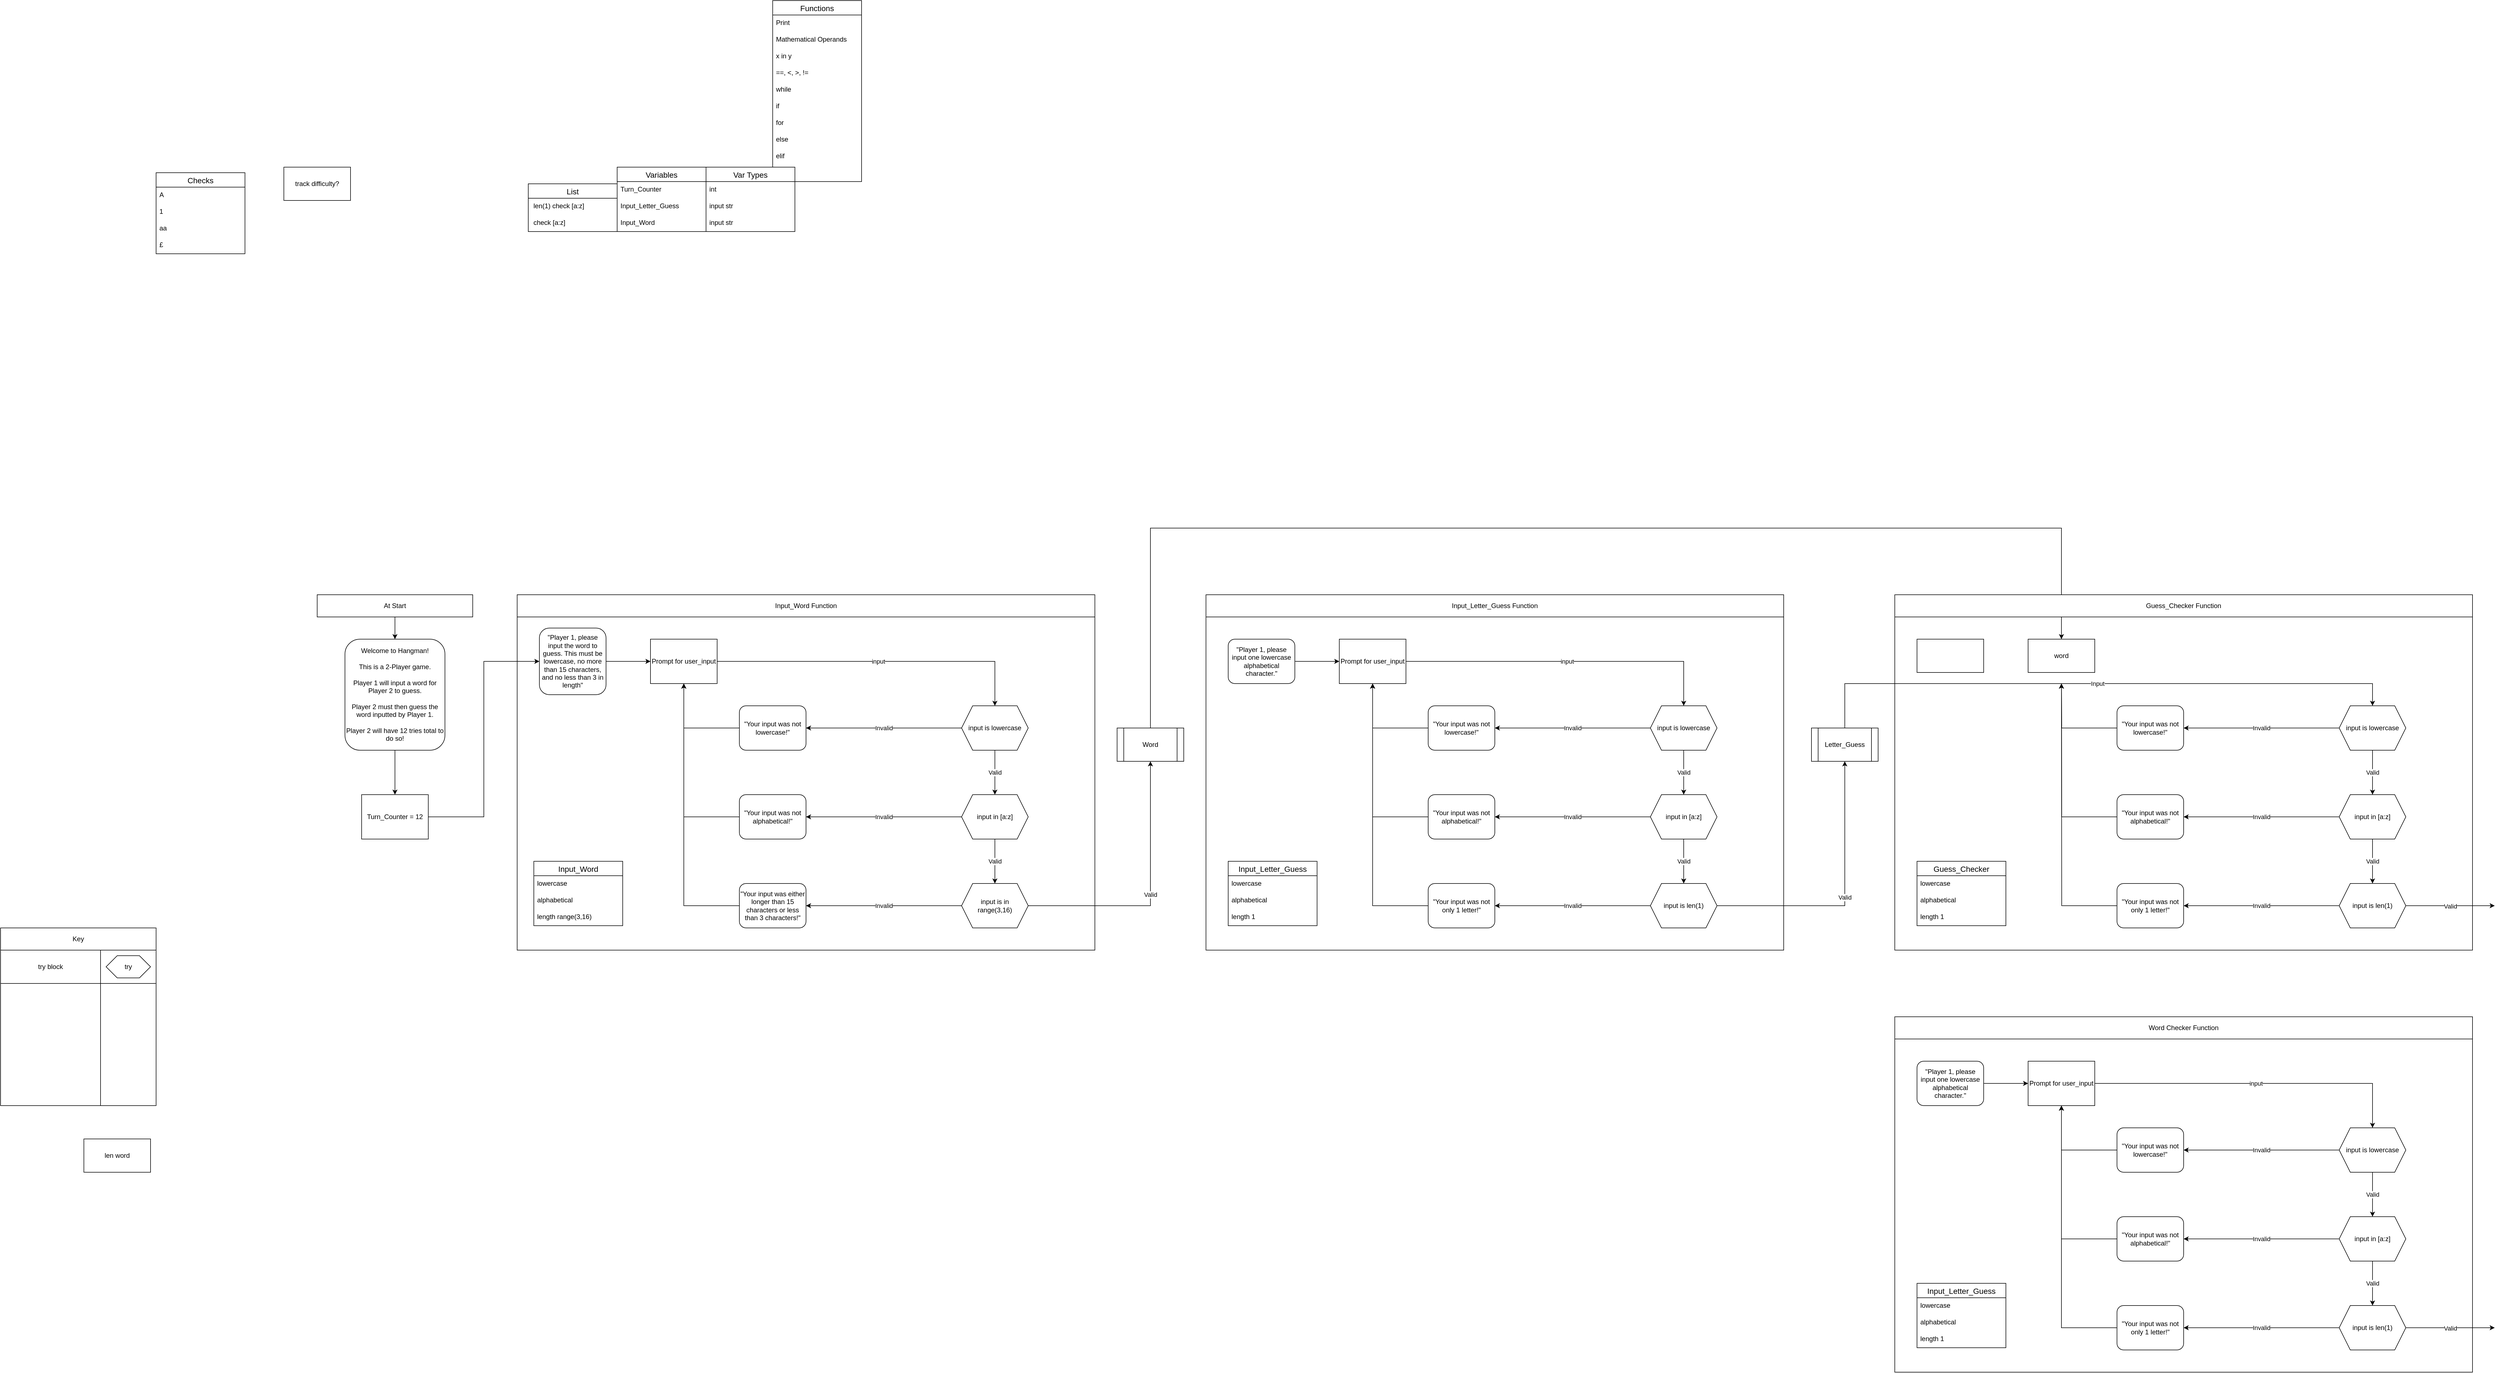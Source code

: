 <mxfile version="13.4.5" type="device"><diagram id="8Lc2ktZDtDW1SdFaS0sn" name="Page-1"><mxGraphModel dx="4369" dy="2173" grid="1" gridSize="10" guides="1" tooltips="1" connect="1" arrows="1" fold="1" page="1" pageScale="1" pageWidth="1169" pageHeight="827" math="0" shadow="0"><root><mxCell id="0"/><mxCell id="1" parent="0"/><mxCell id="Rd_71YcdMvY5uZnIotex-177" value="" style="rounded=0;whiteSpace=wrap;html=1;" vertex="1" parent="1"><mxGeometry x="1720" y="360" width="1040" height="640" as="geometry"/></mxCell><mxCell id="Rd_71YcdMvY5uZnIotex-71" value="" style="rounded=0;whiteSpace=wrap;html=1;" vertex="1" parent="1"><mxGeometry x="-1690" y="1000" width="280" height="280" as="geometry"/></mxCell><mxCell id="Rd_71YcdMvY5uZnIotex-74" value="" style="rounded=0;whiteSpace=wrap;html=1;" vertex="1" parent="1"><mxGeometry x="-1690" y="1000" width="280" height="60" as="geometry"/></mxCell><mxCell id="Rd_71YcdMvY5uZnIotex-68" value="try" style="shape=hexagon;perimeter=hexagonPerimeter2;whiteSpace=wrap;html=1;fixedSize=1;" vertex="1" parent="1"><mxGeometry x="-1500" y="1010" width="80" height="40" as="geometry"/></mxCell><mxCell id="Rd_71YcdMvY5uZnIotex-70" value="Key" style="rounded=0;whiteSpace=wrap;html=1;" vertex="1" parent="1"><mxGeometry x="-1690" y="960" width="280" height="40" as="geometry"/></mxCell><mxCell id="Rd_71YcdMvY5uZnIotex-72" value="" style="rounded=0;whiteSpace=wrap;html=1;" vertex="1" parent="1"><mxGeometry x="-1690" y="1000" width="180" height="280" as="geometry"/></mxCell><mxCell id="Rd_71YcdMvY5uZnIotex-73" value="try block" style="rounded=0;whiteSpace=wrap;html=1;" vertex="1" parent="1"><mxGeometry x="-1690" y="1000" width="180" height="60" as="geometry"/></mxCell><mxCell id="Rd_71YcdMvY5uZnIotex-103" value="" style="group" vertex="1" connectable="0" parent="1"><mxGeometry x="480" y="360" width="1080" height="640" as="geometry"/></mxCell><mxCell id="Rd_71YcdMvY5uZnIotex-102" value="" style="group" vertex="1" connectable="0" parent="Rd_71YcdMvY5uZnIotex-103"><mxGeometry width="1040" height="640" as="geometry"/></mxCell><mxCell id="Rd_71YcdMvY5uZnIotex-100" value="" style="rounded=0;whiteSpace=wrap;html=1;" vertex="1" parent="Rd_71YcdMvY5uZnIotex-102"><mxGeometry width="1040" height="640" as="geometry"/></mxCell><mxCell id="Rd_71YcdMvY5uZnIotex-101" value="Input_Letter_Guess Function" style="rounded=0;whiteSpace=wrap;html=1;" vertex="1" parent="Rd_71YcdMvY5uZnIotex-102"><mxGeometry width="1040" height="40" as="geometry"/></mxCell><mxCell id="Rd_71YcdMvY5uZnIotex-52" value="Input_Letter_Guess" style="swimlane;fontStyle=0;childLayout=stackLayout;horizontal=1;startSize=26;horizontalStack=0;resizeParent=1;resizeParentMax=0;resizeLast=0;collapsible=1;marginBottom=0;align=center;fontSize=14;" vertex="1" parent="Rd_71YcdMvY5uZnIotex-102"><mxGeometry x="40" y="480" width="160" height="116" as="geometry"/></mxCell><mxCell id="Rd_71YcdMvY5uZnIotex-53" value="lowercase" style="text;strokeColor=none;fillColor=none;spacingLeft=4;spacingRight=4;overflow=hidden;rotatable=0;points=[[0,0.5],[1,0.5]];portConstraint=eastwest;fontSize=12;" vertex="1" parent="Rd_71YcdMvY5uZnIotex-52"><mxGeometry y="26" width="160" height="30" as="geometry"/></mxCell><mxCell id="Rd_71YcdMvY5uZnIotex-54" value="alphabetical" style="text;strokeColor=none;fillColor=none;spacingLeft=4;spacingRight=4;overflow=hidden;rotatable=0;points=[[0,0.5],[1,0.5]];portConstraint=eastwest;fontSize=12;" vertex="1" parent="Rd_71YcdMvY5uZnIotex-52"><mxGeometry y="56" width="160" height="30" as="geometry"/></mxCell><mxCell id="Rd_71YcdMvY5uZnIotex-55" value="length 1" style="text;strokeColor=none;fillColor=none;spacingLeft=4;spacingRight=4;overflow=hidden;rotatable=0;points=[[0,0.5],[1,0.5]];portConstraint=eastwest;fontSize=12;" vertex="1" parent="Rd_71YcdMvY5uZnIotex-52"><mxGeometry y="86" width="160" height="30" as="geometry"/></mxCell><mxCell id="Rd_71YcdMvY5uZnIotex-38" value="Prompt for user_input" style="rounded=0;whiteSpace=wrap;html=1;" vertex="1" parent="Rd_71YcdMvY5uZnIotex-103"><mxGeometry x="240" y="80" width="120" height="80" as="geometry"/></mxCell><mxCell id="Rd_71YcdMvY5uZnIotex-40" value="input in [a:z]" style="shape=hexagon;perimeter=hexagonPerimeter2;whiteSpace=wrap;html=1;fixedSize=1;" vertex="1" parent="Rd_71YcdMvY5uZnIotex-103"><mxGeometry x="800" y="360" width="120" height="80" as="geometry"/></mxCell><mxCell id="Rd_71YcdMvY5uZnIotex-41" value="input is len(1)" style="shape=hexagon;perimeter=hexagonPerimeter2;whiteSpace=wrap;html=1;fixedSize=1;" vertex="1" parent="Rd_71YcdMvY5uZnIotex-103"><mxGeometry x="800" y="520" width="120" height="80" as="geometry"/></mxCell><mxCell id="Rd_71YcdMvY5uZnIotex-43" value="Valid" style="edgeStyle=orthogonalEdgeStyle;rounded=0;orthogonalLoop=1;jettySize=auto;html=1;entryX=0.5;entryY=0;entryDx=0;entryDy=0;" edge="1" parent="Rd_71YcdMvY5uZnIotex-103" source="Rd_71YcdMvY5uZnIotex-40" target="Rd_71YcdMvY5uZnIotex-41"><mxGeometry relative="1" as="geometry"/></mxCell><mxCell id="Rd_71YcdMvY5uZnIotex-76" value="Valid" style="edgeStyle=orthogonalEdgeStyle;rounded=0;orthogonalLoop=1;jettySize=auto;html=1;entryX=0.5;entryY=0;entryDx=0;entryDy=0;" edge="1" parent="Rd_71YcdMvY5uZnIotex-103" source="Rd_71YcdMvY5uZnIotex-56" target="Rd_71YcdMvY5uZnIotex-40"><mxGeometry relative="1" as="geometry"/></mxCell><mxCell id="Rd_71YcdMvY5uZnIotex-56" value="input is lowercase" style="shape=hexagon;perimeter=hexagonPerimeter2;whiteSpace=wrap;html=1;fixedSize=1;" vertex="1" parent="Rd_71YcdMvY5uZnIotex-103"><mxGeometry x="800" y="200" width="120" height="80" as="geometry"/></mxCell><mxCell id="Rd_71YcdMvY5uZnIotex-86" value="input" style="edgeStyle=orthogonalEdgeStyle;rounded=0;orthogonalLoop=1;jettySize=auto;html=1;entryX=0.5;entryY=0;entryDx=0;entryDy=0;" edge="1" parent="Rd_71YcdMvY5uZnIotex-103" source="Rd_71YcdMvY5uZnIotex-38" target="Rd_71YcdMvY5uZnIotex-56"><mxGeometry relative="1" as="geometry"/></mxCell><mxCell id="Rd_71YcdMvY5uZnIotex-81" style="edgeStyle=orthogonalEdgeStyle;rounded=0;orthogonalLoop=1;jettySize=auto;html=1;entryX=0.5;entryY=1;entryDx=0;entryDy=0;" edge="1" parent="Rd_71YcdMvY5uZnIotex-103" source="Rd_71YcdMvY5uZnIotex-77" target="Rd_71YcdMvY5uZnIotex-38"><mxGeometry relative="1" as="geometry"/></mxCell><mxCell id="Rd_71YcdMvY5uZnIotex-77" value="&quot;Your input was not lowercase!&quot;" style="rounded=1;whiteSpace=wrap;html=1;" vertex="1" parent="Rd_71YcdMvY5uZnIotex-103"><mxGeometry x="400" y="200" width="120" height="80" as="geometry"/></mxCell><mxCell id="Rd_71YcdMvY5uZnIotex-79" value="Invalid" style="edgeStyle=orthogonalEdgeStyle;rounded=0;orthogonalLoop=1;jettySize=auto;html=1;entryX=1;entryY=0.5;entryDx=0;entryDy=0;" edge="1" parent="Rd_71YcdMvY5uZnIotex-103" source="Rd_71YcdMvY5uZnIotex-56" target="Rd_71YcdMvY5uZnIotex-77"><mxGeometry relative="1" as="geometry"/></mxCell><mxCell id="Rd_71YcdMvY5uZnIotex-82" style="edgeStyle=orthogonalEdgeStyle;rounded=0;orthogonalLoop=1;jettySize=auto;html=1;entryX=0.5;entryY=1;entryDx=0;entryDy=0;" edge="1" parent="Rd_71YcdMvY5uZnIotex-103" source="Rd_71YcdMvY5uZnIotex-78" target="Rd_71YcdMvY5uZnIotex-38"><mxGeometry relative="1" as="geometry"/></mxCell><mxCell id="Rd_71YcdMvY5uZnIotex-78" value="&quot;Your input was not alphabetical!&quot;" style="rounded=1;whiteSpace=wrap;html=1;" vertex="1" parent="Rd_71YcdMvY5uZnIotex-103"><mxGeometry x="400" y="360" width="120" height="80" as="geometry"/></mxCell><mxCell id="Rd_71YcdMvY5uZnIotex-45" value="Invalid" style="edgeStyle=orthogonalEdgeStyle;rounded=0;orthogonalLoop=1;jettySize=auto;html=1;exitX=0;exitY=0.5;exitDx=0;exitDy=0;entryX=1;entryY=0.5;entryDx=0;entryDy=0;" edge="1" parent="Rd_71YcdMvY5uZnIotex-103" source="Rd_71YcdMvY5uZnIotex-40" target="Rd_71YcdMvY5uZnIotex-78"><mxGeometry relative="1" as="geometry"><mxPoint x="600" y="400" as="targetPoint"/></mxGeometry></mxCell><mxCell id="Rd_71YcdMvY5uZnIotex-83" style="edgeStyle=orthogonalEdgeStyle;rounded=0;orthogonalLoop=1;jettySize=auto;html=1;entryX=0.5;entryY=1;entryDx=0;entryDy=0;" edge="1" parent="Rd_71YcdMvY5uZnIotex-103" source="Rd_71YcdMvY5uZnIotex-80" target="Rd_71YcdMvY5uZnIotex-38"><mxGeometry relative="1" as="geometry"/></mxCell><mxCell id="Rd_71YcdMvY5uZnIotex-80" value="&quot;Your input was not only 1 letter!&quot;" style="rounded=1;whiteSpace=wrap;html=1;" vertex="1" parent="Rd_71YcdMvY5uZnIotex-103"><mxGeometry x="400" y="520" width="120" height="80" as="geometry"/></mxCell><mxCell id="Rd_71YcdMvY5uZnIotex-44" value="Invalid" style="edgeStyle=orthogonalEdgeStyle;rounded=0;orthogonalLoop=1;jettySize=auto;html=1;entryX=1;entryY=0.5;entryDx=0;entryDy=0;" edge="1" parent="Rd_71YcdMvY5uZnIotex-103" source="Rd_71YcdMvY5uZnIotex-41" target="Rd_71YcdMvY5uZnIotex-80"><mxGeometry relative="1" as="geometry"><mxPoint x="520" y="560" as="targetPoint"/></mxGeometry></mxCell><mxCell id="Rd_71YcdMvY5uZnIotex-89" style="edgeStyle=orthogonalEdgeStyle;rounded=0;orthogonalLoop=1;jettySize=auto;html=1;entryX=0;entryY=0.5;entryDx=0;entryDy=0;" edge="1" parent="Rd_71YcdMvY5uZnIotex-103" source="Rd_71YcdMvY5uZnIotex-88" target="Rd_71YcdMvY5uZnIotex-38"><mxGeometry relative="1" as="geometry"/></mxCell><mxCell id="Rd_71YcdMvY5uZnIotex-88" value="&quot;Player 1, please input one lowercase alphabetical character.&quot;" style="rounded=1;whiteSpace=wrap;html=1;" vertex="1" parent="Rd_71YcdMvY5uZnIotex-103"><mxGeometry x="40" y="80" width="120" height="80" as="geometry"/></mxCell><mxCell id="Rd_71YcdMvY5uZnIotex-109" value="" style="group" vertex="1" connectable="0" parent="1"><mxGeometry x="-760" y="360" width="1200" height="640" as="geometry"/></mxCell><mxCell id="Rd_71YcdMvY5uZnIotex-110" value="" style="group" vertex="1" connectable="0" parent="Rd_71YcdMvY5uZnIotex-109"><mxGeometry width="1040" height="640" as="geometry"/></mxCell><mxCell id="Rd_71YcdMvY5uZnIotex-111" value="" style="rounded=0;whiteSpace=wrap;html=1;" vertex="1" parent="Rd_71YcdMvY5uZnIotex-110"><mxGeometry width="1040" height="640" as="geometry"/></mxCell><mxCell id="Rd_71YcdMvY5uZnIotex-112" value="Input_Word Function" style="rounded=0;whiteSpace=wrap;html=1;" vertex="1" parent="Rd_71YcdMvY5uZnIotex-110"><mxGeometry width="1040" height="40" as="geometry"/></mxCell><mxCell id="Rd_71YcdMvY5uZnIotex-135" value="&quot;Player 1, please input the word to guess. This must be lowercase, no more than 15 characters, and no less than 3 in length&quot;" style="rounded=1;whiteSpace=wrap;html=1;" vertex="1" parent="Rd_71YcdMvY5uZnIotex-110"><mxGeometry x="40" y="60" width="120" height="120" as="geometry"/></mxCell><mxCell id="Rd_71YcdMvY5uZnIotex-105" value="Input_Word" style="swimlane;fontStyle=0;childLayout=stackLayout;horizontal=1;startSize=26;horizontalStack=0;resizeParent=1;resizeParentMax=0;resizeLast=0;collapsible=1;marginBottom=0;align=center;fontSize=14;" vertex="1" parent="Rd_71YcdMvY5uZnIotex-110"><mxGeometry x="30" y="480" width="160" height="116" as="geometry"/></mxCell><mxCell id="Rd_71YcdMvY5uZnIotex-106" value="lowercase" style="text;strokeColor=none;fillColor=none;spacingLeft=4;spacingRight=4;overflow=hidden;rotatable=0;points=[[0,0.5],[1,0.5]];portConstraint=eastwest;fontSize=12;" vertex="1" parent="Rd_71YcdMvY5uZnIotex-105"><mxGeometry y="26" width="160" height="30" as="geometry"/></mxCell><mxCell id="Rd_71YcdMvY5uZnIotex-107" value="alphabetical" style="text;strokeColor=none;fillColor=none;spacingLeft=4;spacingRight=4;overflow=hidden;rotatable=0;points=[[0,0.5],[1,0.5]];portConstraint=eastwest;fontSize=12;" vertex="1" parent="Rd_71YcdMvY5uZnIotex-105"><mxGeometry y="56" width="160" height="30" as="geometry"/></mxCell><mxCell id="Rd_71YcdMvY5uZnIotex-108" value="length range(3,16)" style="text;strokeColor=none;fillColor=none;spacingLeft=4;spacingRight=4;overflow=hidden;rotatable=0;points=[[0,0.5],[1,0.5]];portConstraint=eastwest;fontSize=12;" vertex="1" parent="Rd_71YcdMvY5uZnIotex-105"><mxGeometry y="86" width="160" height="30" as="geometry"/></mxCell><mxCell id="Rd_71YcdMvY5uZnIotex-117" value="Prompt for user_input" style="rounded=0;whiteSpace=wrap;html=1;" vertex="1" parent="Rd_71YcdMvY5uZnIotex-109"><mxGeometry x="240" y="80" width="120" height="80" as="geometry"/></mxCell><mxCell id="Rd_71YcdMvY5uZnIotex-118" value="input in [a:z]" style="shape=hexagon;perimeter=hexagonPerimeter2;whiteSpace=wrap;html=1;fixedSize=1;" vertex="1" parent="Rd_71YcdMvY5uZnIotex-109"><mxGeometry x="800" y="360" width="120" height="80" as="geometry"/></mxCell><mxCell id="Rd_71YcdMvY5uZnIotex-233" value="Valid" style="edgeStyle=orthogonalEdgeStyle;rounded=0;orthogonalLoop=1;jettySize=auto;html=1;entryX=0.5;entryY=1;entryDx=0;entryDy=0;" edge="1" parent="Rd_71YcdMvY5uZnIotex-109" source="Rd_71YcdMvY5uZnIotex-120" target="Rd_71YcdMvY5uZnIotex-232"><mxGeometry relative="1" as="geometry"/></mxCell><mxCell id="Rd_71YcdMvY5uZnIotex-120" value="input is in&lt;br&gt;range(3,16)" style="shape=hexagon;perimeter=hexagonPerimeter2;whiteSpace=wrap;html=1;fixedSize=1;" vertex="1" parent="Rd_71YcdMvY5uZnIotex-109"><mxGeometry x="800" y="520" width="120" height="80" as="geometry"/></mxCell><mxCell id="Rd_71YcdMvY5uZnIotex-121" value="Valid" style="edgeStyle=orthogonalEdgeStyle;rounded=0;orthogonalLoop=1;jettySize=auto;html=1;entryX=0.5;entryY=0;entryDx=0;entryDy=0;" edge="1" parent="Rd_71YcdMvY5uZnIotex-109" source="Rd_71YcdMvY5uZnIotex-118" target="Rd_71YcdMvY5uZnIotex-120"><mxGeometry relative="1" as="geometry"/></mxCell><mxCell id="Rd_71YcdMvY5uZnIotex-122" value="Valid" style="edgeStyle=orthogonalEdgeStyle;rounded=0;orthogonalLoop=1;jettySize=auto;html=1;entryX=0.5;entryY=0;entryDx=0;entryDy=0;" edge="1" parent="Rd_71YcdMvY5uZnIotex-109" source="Rd_71YcdMvY5uZnIotex-123" target="Rd_71YcdMvY5uZnIotex-118"><mxGeometry relative="1" as="geometry"/></mxCell><mxCell id="Rd_71YcdMvY5uZnIotex-123" value="input is lowercase" style="shape=hexagon;perimeter=hexagonPerimeter2;whiteSpace=wrap;html=1;fixedSize=1;" vertex="1" parent="Rd_71YcdMvY5uZnIotex-109"><mxGeometry x="800" y="200" width="120" height="80" as="geometry"/></mxCell><mxCell id="Rd_71YcdMvY5uZnIotex-124" value="input" style="edgeStyle=orthogonalEdgeStyle;rounded=0;orthogonalLoop=1;jettySize=auto;html=1;entryX=0.5;entryY=0;entryDx=0;entryDy=0;" edge="1" parent="Rd_71YcdMvY5uZnIotex-109" source="Rd_71YcdMvY5uZnIotex-117" target="Rd_71YcdMvY5uZnIotex-123"><mxGeometry relative="1" as="geometry"/></mxCell><mxCell id="Rd_71YcdMvY5uZnIotex-125" style="edgeStyle=orthogonalEdgeStyle;rounded=0;orthogonalLoop=1;jettySize=auto;html=1;entryX=0.5;entryY=1;entryDx=0;entryDy=0;" edge="1" parent="Rd_71YcdMvY5uZnIotex-109" source="Rd_71YcdMvY5uZnIotex-126" target="Rd_71YcdMvY5uZnIotex-117"><mxGeometry relative="1" as="geometry"/></mxCell><mxCell id="Rd_71YcdMvY5uZnIotex-126" value="&quot;Your input was not lowercase!&quot;" style="rounded=1;whiteSpace=wrap;html=1;" vertex="1" parent="Rd_71YcdMvY5uZnIotex-109"><mxGeometry x="400" y="200" width="120" height="80" as="geometry"/></mxCell><mxCell id="Rd_71YcdMvY5uZnIotex-127" value="Invalid" style="edgeStyle=orthogonalEdgeStyle;rounded=0;orthogonalLoop=1;jettySize=auto;html=1;entryX=1;entryY=0.5;entryDx=0;entryDy=0;" edge="1" parent="Rd_71YcdMvY5uZnIotex-109" source="Rd_71YcdMvY5uZnIotex-123" target="Rd_71YcdMvY5uZnIotex-126"><mxGeometry relative="1" as="geometry"/></mxCell><mxCell id="Rd_71YcdMvY5uZnIotex-128" style="edgeStyle=orthogonalEdgeStyle;rounded=0;orthogonalLoop=1;jettySize=auto;html=1;entryX=0.5;entryY=1;entryDx=0;entryDy=0;" edge="1" parent="Rd_71YcdMvY5uZnIotex-109" source="Rd_71YcdMvY5uZnIotex-129" target="Rd_71YcdMvY5uZnIotex-117"><mxGeometry relative="1" as="geometry"/></mxCell><mxCell id="Rd_71YcdMvY5uZnIotex-129" value="&quot;Your input was not alphabetical!&quot;" style="rounded=1;whiteSpace=wrap;html=1;" vertex="1" parent="Rd_71YcdMvY5uZnIotex-109"><mxGeometry x="400" y="360" width="120" height="80" as="geometry"/></mxCell><mxCell id="Rd_71YcdMvY5uZnIotex-130" value="Invalid" style="edgeStyle=orthogonalEdgeStyle;rounded=0;orthogonalLoop=1;jettySize=auto;html=1;exitX=0;exitY=0.5;exitDx=0;exitDy=0;entryX=1;entryY=0.5;entryDx=0;entryDy=0;" edge="1" parent="Rd_71YcdMvY5uZnIotex-109" source="Rd_71YcdMvY5uZnIotex-118" target="Rd_71YcdMvY5uZnIotex-129"><mxGeometry relative="1" as="geometry"><mxPoint x="600" y="400" as="targetPoint"/></mxGeometry></mxCell><mxCell id="Rd_71YcdMvY5uZnIotex-131" style="edgeStyle=orthogonalEdgeStyle;rounded=0;orthogonalLoop=1;jettySize=auto;html=1;entryX=0.5;entryY=1;entryDx=0;entryDy=0;" edge="1" parent="Rd_71YcdMvY5uZnIotex-109" source="Rd_71YcdMvY5uZnIotex-132" target="Rd_71YcdMvY5uZnIotex-117"><mxGeometry relative="1" as="geometry"/></mxCell><mxCell id="Rd_71YcdMvY5uZnIotex-132" value="&quot;Your input was either longer than 15 characters or less than 3 characters!&quot;" style="rounded=1;whiteSpace=wrap;html=1;" vertex="1" parent="Rd_71YcdMvY5uZnIotex-109"><mxGeometry x="400" y="520" width="120" height="80" as="geometry"/></mxCell><mxCell id="Rd_71YcdMvY5uZnIotex-133" value="Invalid" style="edgeStyle=orthogonalEdgeStyle;rounded=0;orthogonalLoop=1;jettySize=auto;html=1;entryX=1;entryY=0.5;entryDx=0;entryDy=0;" edge="1" parent="Rd_71YcdMvY5uZnIotex-109" source="Rd_71YcdMvY5uZnIotex-120" target="Rd_71YcdMvY5uZnIotex-132"><mxGeometry relative="1" as="geometry"><mxPoint x="520" y="560" as="targetPoint"/></mxGeometry></mxCell><mxCell id="Rd_71YcdMvY5uZnIotex-134" style="edgeStyle=orthogonalEdgeStyle;rounded=0;orthogonalLoop=1;jettySize=auto;html=1;entryX=0;entryY=0.5;entryDx=0;entryDy=0;" edge="1" parent="Rd_71YcdMvY5uZnIotex-109" source="Rd_71YcdMvY5uZnIotex-135" target="Rd_71YcdMvY5uZnIotex-117"><mxGeometry relative="1" as="geometry"/></mxCell><mxCell id="Rd_71YcdMvY5uZnIotex-232" value="Word" style="shape=process;whiteSpace=wrap;html=1;backgroundOutline=1;" vertex="1" parent="Rd_71YcdMvY5uZnIotex-109"><mxGeometry x="1080" y="240" width="120" height="60" as="geometry"/></mxCell><mxCell id="Rd_71YcdMvY5uZnIotex-136" value="track difficulty?" style="rounded=0;whiteSpace=wrap;html=1;" vertex="1" parent="1"><mxGeometry x="-1180" y="-410" width="120" height="60" as="geometry"/></mxCell><mxCell id="Rd_71YcdMvY5uZnIotex-138" value="len word" style="rounded=0;whiteSpace=wrap;html=1;" vertex="1" parent="1"><mxGeometry x="-1540" y="1340" width="120" height="60" as="geometry"/></mxCell><mxCell id="Rd_71YcdMvY5uZnIotex-172" style="edgeStyle=orthogonalEdgeStyle;rounded=0;orthogonalLoop=1;jettySize=auto;html=1;entryX=0.5;entryY=0;entryDx=0;entryDy=0;" edge="1" parent="1" source="Rd_71YcdMvY5uZnIotex-166" target="Rd_71YcdMvY5uZnIotex-171"><mxGeometry relative="1" as="geometry"/></mxCell><mxCell id="Rd_71YcdMvY5uZnIotex-166" value="At Start" style="rounded=0;whiteSpace=wrap;html=1;" vertex="1" parent="1"><mxGeometry x="-1120" y="360" width="280" height="40" as="geometry"/></mxCell><mxCell id="Rd_71YcdMvY5uZnIotex-170" style="edgeStyle=orthogonalEdgeStyle;rounded=0;orthogonalLoop=1;jettySize=auto;html=1;entryX=0;entryY=0.5;entryDx=0;entryDy=0;" edge="1" parent="1" source="Rd_71YcdMvY5uZnIotex-168" target="Rd_71YcdMvY5uZnIotex-135"><mxGeometry relative="1" as="geometry"/></mxCell><mxCell id="Rd_71YcdMvY5uZnIotex-168" value="Turn_Counter = 12" style="rounded=0;whiteSpace=wrap;html=1;" vertex="1" parent="1"><mxGeometry x="-1040" y="720" width="120" height="80" as="geometry"/></mxCell><mxCell id="Rd_71YcdMvY5uZnIotex-173" style="edgeStyle=orthogonalEdgeStyle;rounded=0;orthogonalLoop=1;jettySize=auto;html=1;entryX=0.5;entryY=0;entryDx=0;entryDy=0;" edge="1" parent="1" source="Rd_71YcdMvY5uZnIotex-171" target="Rd_71YcdMvY5uZnIotex-168"><mxGeometry relative="1" as="geometry"/></mxCell><mxCell id="Rd_71YcdMvY5uZnIotex-171" value="Welcome to Hangman!&lt;br&gt;&lt;br&gt;This is a 2-Player game.&lt;br&gt;&lt;br&gt;Player 1 will input a word for Player 2 to guess.&lt;br&gt;&lt;br&gt;Player 2 must then guess the word inputted by Player 1.&lt;br&gt;&lt;br&gt;Player 2 will have 12 tries total to do so!" style="rounded=1;whiteSpace=wrap;html=1;" vertex="1" parent="1"><mxGeometry x="-1070" y="440" width="180" height="200" as="geometry"/></mxCell><mxCell id="Rd_71YcdMvY5uZnIotex-202" value="" style="group" vertex="1" connectable="0" parent="1"><mxGeometry x="1720" y="1120" width="1080" height="640" as="geometry"/></mxCell><mxCell id="Rd_71YcdMvY5uZnIotex-203" value="" style="group" vertex="1" connectable="0" parent="Rd_71YcdMvY5uZnIotex-202"><mxGeometry width="1040" height="640" as="geometry"/></mxCell><mxCell id="Rd_71YcdMvY5uZnIotex-204" value="" style="rounded=0;whiteSpace=wrap;html=1;" vertex="1" parent="Rd_71YcdMvY5uZnIotex-203"><mxGeometry width="1040" height="640" as="geometry"/></mxCell><mxCell id="Rd_71YcdMvY5uZnIotex-205" value="Word Checker Function" style="rounded=0;whiteSpace=wrap;html=1;" vertex="1" parent="Rd_71YcdMvY5uZnIotex-203"><mxGeometry width="1040" height="40" as="geometry"/></mxCell><mxCell id="Rd_71YcdMvY5uZnIotex-206" value="Input_Letter_Guess" style="swimlane;fontStyle=0;childLayout=stackLayout;horizontal=1;startSize=26;horizontalStack=0;resizeParent=1;resizeParentMax=0;resizeLast=0;collapsible=1;marginBottom=0;align=center;fontSize=14;" vertex="1" parent="Rd_71YcdMvY5uZnIotex-203"><mxGeometry x="40" y="480" width="160" height="116" as="geometry"/></mxCell><mxCell id="Rd_71YcdMvY5uZnIotex-207" value="lowercase" style="text;strokeColor=none;fillColor=none;spacingLeft=4;spacingRight=4;overflow=hidden;rotatable=0;points=[[0,0.5],[1,0.5]];portConstraint=eastwest;fontSize=12;" vertex="1" parent="Rd_71YcdMvY5uZnIotex-206"><mxGeometry y="26" width="160" height="30" as="geometry"/></mxCell><mxCell id="Rd_71YcdMvY5uZnIotex-208" value="alphabetical" style="text;strokeColor=none;fillColor=none;spacingLeft=4;spacingRight=4;overflow=hidden;rotatable=0;points=[[0,0.5],[1,0.5]];portConstraint=eastwest;fontSize=12;" vertex="1" parent="Rd_71YcdMvY5uZnIotex-206"><mxGeometry y="56" width="160" height="30" as="geometry"/></mxCell><mxCell id="Rd_71YcdMvY5uZnIotex-209" value="length 1" style="text;strokeColor=none;fillColor=none;spacingLeft=4;spacingRight=4;overflow=hidden;rotatable=0;points=[[0,0.5],[1,0.5]];portConstraint=eastwest;fontSize=12;" vertex="1" parent="Rd_71YcdMvY5uZnIotex-206"><mxGeometry y="86" width="160" height="30" as="geometry"/></mxCell><mxCell id="Rd_71YcdMvY5uZnIotex-210" value="Prompt for user_input" style="rounded=0;whiteSpace=wrap;html=1;" vertex="1" parent="Rd_71YcdMvY5uZnIotex-202"><mxGeometry x="240" y="80" width="120" height="80" as="geometry"/></mxCell><mxCell id="Rd_71YcdMvY5uZnIotex-211" value="input in [a:z]" style="shape=hexagon;perimeter=hexagonPerimeter2;whiteSpace=wrap;html=1;fixedSize=1;" vertex="1" parent="Rd_71YcdMvY5uZnIotex-202"><mxGeometry x="800" y="360" width="120" height="80" as="geometry"/></mxCell><mxCell id="Rd_71YcdMvY5uZnIotex-212" value="Valid" style="edgeStyle=orthogonalEdgeStyle;rounded=0;orthogonalLoop=1;jettySize=auto;html=1;" edge="1" parent="Rd_71YcdMvY5uZnIotex-202" source="Rd_71YcdMvY5uZnIotex-213"><mxGeometry relative="1" as="geometry"><mxPoint x="1080" y="560" as="targetPoint"/></mxGeometry></mxCell><mxCell id="Rd_71YcdMvY5uZnIotex-213" value="input is len(1)" style="shape=hexagon;perimeter=hexagonPerimeter2;whiteSpace=wrap;html=1;fixedSize=1;" vertex="1" parent="Rd_71YcdMvY5uZnIotex-202"><mxGeometry x="800" y="520" width="120" height="80" as="geometry"/></mxCell><mxCell id="Rd_71YcdMvY5uZnIotex-214" value="Valid" style="edgeStyle=orthogonalEdgeStyle;rounded=0;orthogonalLoop=1;jettySize=auto;html=1;entryX=0.5;entryY=0;entryDx=0;entryDy=0;" edge="1" parent="Rd_71YcdMvY5uZnIotex-202" source="Rd_71YcdMvY5uZnIotex-211" target="Rd_71YcdMvY5uZnIotex-213"><mxGeometry relative="1" as="geometry"/></mxCell><mxCell id="Rd_71YcdMvY5uZnIotex-215" value="Valid" style="edgeStyle=orthogonalEdgeStyle;rounded=0;orthogonalLoop=1;jettySize=auto;html=1;entryX=0.5;entryY=0;entryDx=0;entryDy=0;" edge="1" parent="Rd_71YcdMvY5uZnIotex-202" source="Rd_71YcdMvY5uZnIotex-216" target="Rd_71YcdMvY5uZnIotex-211"><mxGeometry relative="1" as="geometry"/></mxCell><mxCell id="Rd_71YcdMvY5uZnIotex-216" value="input is lowercase" style="shape=hexagon;perimeter=hexagonPerimeter2;whiteSpace=wrap;html=1;fixedSize=1;" vertex="1" parent="Rd_71YcdMvY5uZnIotex-202"><mxGeometry x="800" y="200" width="120" height="80" as="geometry"/></mxCell><mxCell id="Rd_71YcdMvY5uZnIotex-217" value="input" style="edgeStyle=orthogonalEdgeStyle;rounded=0;orthogonalLoop=1;jettySize=auto;html=1;entryX=0.5;entryY=0;entryDx=0;entryDy=0;" edge="1" parent="Rd_71YcdMvY5uZnIotex-202" source="Rd_71YcdMvY5uZnIotex-210" target="Rd_71YcdMvY5uZnIotex-216"><mxGeometry relative="1" as="geometry"/></mxCell><mxCell id="Rd_71YcdMvY5uZnIotex-218" style="edgeStyle=orthogonalEdgeStyle;rounded=0;orthogonalLoop=1;jettySize=auto;html=1;entryX=0.5;entryY=1;entryDx=0;entryDy=0;" edge="1" parent="Rd_71YcdMvY5uZnIotex-202" source="Rd_71YcdMvY5uZnIotex-219" target="Rd_71YcdMvY5uZnIotex-210"><mxGeometry relative="1" as="geometry"/></mxCell><mxCell id="Rd_71YcdMvY5uZnIotex-219" value="&quot;Your input was not lowercase!&quot;" style="rounded=1;whiteSpace=wrap;html=1;" vertex="1" parent="Rd_71YcdMvY5uZnIotex-202"><mxGeometry x="400" y="200" width="120" height="80" as="geometry"/></mxCell><mxCell id="Rd_71YcdMvY5uZnIotex-220" value="Invalid" style="edgeStyle=orthogonalEdgeStyle;rounded=0;orthogonalLoop=1;jettySize=auto;html=1;entryX=1;entryY=0.5;entryDx=0;entryDy=0;" edge="1" parent="Rd_71YcdMvY5uZnIotex-202" source="Rd_71YcdMvY5uZnIotex-216" target="Rd_71YcdMvY5uZnIotex-219"><mxGeometry relative="1" as="geometry"/></mxCell><mxCell id="Rd_71YcdMvY5uZnIotex-221" style="edgeStyle=orthogonalEdgeStyle;rounded=0;orthogonalLoop=1;jettySize=auto;html=1;entryX=0.5;entryY=1;entryDx=0;entryDy=0;" edge="1" parent="Rd_71YcdMvY5uZnIotex-202" source="Rd_71YcdMvY5uZnIotex-222" target="Rd_71YcdMvY5uZnIotex-210"><mxGeometry relative="1" as="geometry"/></mxCell><mxCell id="Rd_71YcdMvY5uZnIotex-222" value="&quot;Your input was not alphabetical!&quot;" style="rounded=1;whiteSpace=wrap;html=1;" vertex="1" parent="Rd_71YcdMvY5uZnIotex-202"><mxGeometry x="400" y="360" width="120" height="80" as="geometry"/></mxCell><mxCell id="Rd_71YcdMvY5uZnIotex-223" value="Invalid" style="edgeStyle=orthogonalEdgeStyle;rounded=0;orthogonalLoop=1;jettySize=auto;html=1;exitX=0;exitY=0.5;exitDx=0;exitDy=0;entryX=1;entryY=0.5;entryDx=0;entryDy=0;" edge="1" parent="Rd_71YcdMvY5uZnIotex-202" source="Rd_71YcdMvY5uZnIotex-211" target="Rd_71YcdMvY5uZnIotex-222"><mxGeometry relative="1" as="geometry"><mxPoint x="600" y="400" as="targetPoint"/></mxGeometry></mxCell><mxCell id="Rd_71YcdMvY5uZnIotex-224" style="edgeStyle=orthogonalEdgeStyle;rounded=0;orthogonalLoop=1;jettySize=auto;html=1;entryX=0.5;entryY=1;entryDx=0;entryDy=0;" edge="1" parent="Rd_71YcdMvY5uZnIotex-202" source="Rd_71YcdMvY5uZnIotex-225" target="Rd_71YcdMvY5uZnIotex-210"><mxGeometry relative="1" as="geometry"/></mxCell><mxCell id="Rd_71YcdMvY5uZnIotex-225" value="&quot;Your input was not only 1 letter!&quot;" style="rounded=1;whiteSpace=wrap;html=1;" vertex="1" parent="Rd_71YcdMvY5uZnIotex-202"><mxGeometry x="400" y="520" width="120" height="80" as="geometry"/></mxCell><mxCell id="Rd_71YcdMvY5uZnIotex-226" value="Invalid" style="edgeStyle=orthogonalEdgeStyle;rounded=0;orthogonalLoop=1;jettySize=auto;html=1;entryX=1;entryY=0.5;entryDx=0;entryDy=0;" edge="1" parent="Rd_71YcdMvY5uZnIotex-202" source="Rd_71YcdMvY5uZnIotex-213" target="Rd_71YcdMvY5uZnIotex-225"><mxGeometry relative="1" as="geometry"><mxPoint x="520" y="560" as="targetPoint"/></mxGeometry></mxCell><mxCell id="Rd_71YcdMvY5uZnIotex-227" style="edgeStyle=orthogonalEdgeStyle;rounded=0;orthogonalLoop=1;jettySize=auto;html=1;entryX=0;entryY=0.5;entryDx=0;entryDy=0;" edge="1" parent="Rd_71YcdMvY5uZnIotex-202" source="Rd_71YcdMvY5uZnIotex-228" target="Rd_71YcdMvY5uZnIotex-210"><mxGeometry relative="1" as="geometry"/></mxCell><mxCell id="Rd_71YcdMvY5uZnIotex-228" value="&quot;Player 1, please input one lowercase alphabetical character.&quot;" style="rounded=1;whiteSpace=wrap;html=1;" vertex="1" parent="Rd_71YcdMvY5uZnIotex-202"><mxGeometry x="40" y="80" width="120" height="80" as="geometry"/></mxCell><mxCell id="Rd_71YcdMvY5uZnIotex-231" value="Input" style="edgeStyle=orthogonalEdgeStyle;rounded=0;orthogonalLoop=1;jettySize=auto;html=1;exitX=0.5;exitY=0;exitDx=0;exitDy=0;entryX=0.5;entryY=0;entryDx=0;entryDy=0;" edge="1" parent="1" source="Rd_71YcdMvY5uZnIotex-229" target="Rd_71YcdMvY5uZnIotex-189"><mxGeometry relative="1" as="geometry"><Array as="points"><mxPoint x="1630" y="520"/><mxPoint x="2580" y="520"/></Array></mxGeometry></mxCell><mxCell id="Rd_71YcdMvY5uZnIotex-229" value="Letter_Guess" style="shape=process;whiteSpace=wrap;html=1;backgroundOutline=1;" vertex="1" parent="1"><mxGeometry x="1570" y="600" width="120" height="60" as="geometry"/></mxCell><mxCell id="Rd_71YcdMvY5uZnIotex-230" value="Valid" style="edgeStyle=orthogonalEdgeStyle;rounded=0;orthogonalLoop=1;jettySize=auto;html=1;entryX=0.5;entryY=1;entryDx=0;entryDy=0;" edge="1" parent="1" source="Rd_71YcdMvY5uZnIotex-41" target="Rd_71YcdMvY5uZnIotex-229"><mxGeometry relative="1" as="geometry"/></mxCell><mxCell id="Rd_71YcdMvY5uZnIotex-238" style="edgeStyle=orthogonalEdgeStyle;rounded=0;orthogonalLoop=1;jettySize=auto;html=1;exitX=0.5;exitY=0;exitDx=0;exitDy=0;entryX=0.5;entryY=0;entryDx=0;entryDy=0;" edge="1" parent="1" source="Rd_71YcdMvY5uZnIotex-232" target="Rd_71YcdMvY5uZnIotex-239"><mxGeometry relative="1" as="geometry"><mxPoint x="2090" y="280" as="targetPoint"/><Array as="points"><mxPoint x="380" y="240"/><mxPoint x="2020" y="240"/></Array></mxGeometry></mxCell><mxCell id="Rd_71YcdMvY5uZnIotex-184" value="input in [a:z]" style="shape=hexagon;perimeter=hexagonPerimeter2;whiteSpace=wrap;html=1;fixedSize=1;" vertex="1" parent="1"><mxGeometry x="2520" y="720" width="120" height="80" as="geometry"/></mxCell><mxCell id="Rd_71YcdMvY5uZnIotex-185" value="Valid" style="edgeStyle=orthogonalEdgeStyle;rounded=0;orthogonalLoop=1;jettySize=auto;html=1;" edge="1" parent="1" source="Rd_71YcdMvY5uZnIotex-186"><mxGeometry relative="1" as="geometry"><mxPoint x="2800" y="920" as="targetPoint"/></mxGeometry></mxCell><mxCell id="Rd_71YcdMvY5uZnIotex-186" value="input is len(1)" style="shape=hexagon;perimeter=hexagonPerimeter2;whiteSpace=wrap;html=1;fixedSize=1;" vertex="1" parent="1"><mxGeometry x="2520" y="880" width="120" height="80" as="geometry"/></mxCell><mxCell id="Rd_71YcdMvY5uZnIotex-187" value="Valid" style="edgeStyle=orthogonalEdgeStyle;rounded=0;orthogonalLoop=1;jettySize=auto;html=1;entryX=0.5;entryY=0;entryDx=0;entryDy=0;" edge="1" parent="1" source="Rd_71YcdMvY5uZnIotex-184" target="Rd_71YcdMvY5uZnIotex-186"><mxGeometry relative="1" as="geometry"/></mxCell><mxCell id="Rd_71YcdMvY5uZnIotex-188" value="Valid" style="edgeStyle=orthogonalEdgeStyle;rounded=0;orthogonalLoop=1;jettySize=auto;html=1;entryX=0.5;entryY=0;entryDx=0;entryDy=0;" edge="1" parent="1" source="Rd_71YcdMvY5uZnIotex-189" target="Rd_71YcdMvY5uZnIotex-184"><mxGeometry relative="1" as="geometry"/></mxCell><mxCell id="Rd_71YcdMvY5uZnIotex-189" value="input is lowercase" style="shape=hexagon;perimeter=hexagonPerimeter2;whiteSpace=wrap;html=1;fixedSize=1;" vertex="1" parent="1"><mxGeometry x="2520" y="560" width="120" height="80" as="geometry"/></mxCell><mxCell id="Rd_71YcdMvY5uZnIotex-191" style="edgeStyle=orthogonalEdgeStyle;rounded=0;orthogonalLoop=1;jettySize=auto;html=1;entryX=0.5;entryY=1;entryDx=0;entryDy=0;" edge="1" parent="1" source="Rd_71YcdMvY5uZnIotex-192"><mxGeometry relative="1" as="geometry"><mxPoint x="2020" y="520" as="targetPoint"/></mxGeometry></mxCell><mxCell id="Rd_71YcdMvY5uZnIotex-192" value="&quot;Your input was not lowercase!&quot;" style="rounded=1;whiteSpace=wrap;html=1;" vertex="1" parent="1"><mxGeometry x="2120" y="560" width="120" height="80" as="geometry"/></mxCell><mxCell id="Rd_71YcdMvY5uZnIotex-193" value="Invalid" style="edgeStyle=orthogonalEdgeStyle;rounded=0;orthogonalLoop=1;jettySize=auto;html=1;entryX=1;entryY=0.5;entryDx=0;entryDy=0;" edge="1" parent="1" source="Rd_71YcdMvY5uZnIotex-189" target="Rd_71YcdMvY5uZnIotex-192"><mxGeometry relative="1" as="geometry"/></mxCell><mxCell id="Rd_71YcdMvY5uZnIotex-194" style="edgeStyle=orthogonalEdgeStyle;rounded=0;orthogonalLoop=1;jettySize=auto;html=1;entryX=0.5;entryY=1;entryDx=0;entryDy=0;" edge="1" parent="1" source="Rd_71YcdMvY5uZnIotex-195"><mxGeometry relative="1" as="geometry"><mxPoint x="2020" y="520" as="targetPoint"/></mxGeometry></mxCell><mxCell id="Rd_71YcdMvY5uZnIotex-195" value="&quot;Your input was not alphabetical!&quot;" style="rounded=1;whiteSpace=wrap;html=1;" vertex="1" parent="1"><mxGeometry x="2120" y="720" width="120" height="80" as="geometry"/></mxCell><mxCell id="Rd_71YcdMvY5uZnIotex-196" value="Invalid" style="edgeStyle=orthogonalEdgeStyle;rounded=0;orthogonalLoop=1;jettySize=auto;html=1;exitX=0;exitY=0.5;exitDx=0;exitDy=0;entryX=1;entryY=0.5;entryDx=0;entryDy=0;" edge="1" parent="1" source="Rd_71YcdMvY5uZnIotex-184" target="Rd_71YcdMvY5uZnIotex-195"><mxGeometry relative="1" as="geometry"><mxPoint x="2320" y="760" as="targetPoint"/></mxGeometry></mxCell><mxCell id="Rd_71YcdMvY5uZnIotex-197" style="edgeStyle=orthogonalEdgeStyle;rounded=0;orthogonalLoop=1;jettySize=auto;html=1;entryX=0.5;entryY=1;entryDx=0;entryDy=0;" edge="1" parent="1" source="Rd_71YcdMvY5uZnIotex-198"><mxGeometry relative="1" as="geometry"><mxPoint x="2020" y="520" as="targetPoint"/></mxGeometry></mxCell><mxCell id="Rd_71YcdMvY5uZnIotex-198" value="&quot;Your input was not only 1 letter!&quot;" style="rounded=1;whiteSpace=wrap;html=1;" vertex="1" parent="1"><mxGeometry x="2120" y="880" width="120" height="80" as="geometry"/></mxCell><mxCell id="Rd_71YcdMvY5uZnIotex-199" value="Invalid" style="edgeStyle=orthogonalEdgeStyle;rounded=0;orthogonalLoop=1;jettySize=auto;html=1;entryX=1;entryY=0.5;entryDx=0;entryDy=0;" edge="1" parent="1" source="Rd_71YcdMvY5uZnIotex-186" target="Rd_71YcdMvY5uZnIotex-198"><mxGeometry relative="1" as="geometry"><mxPoint x="2240" y="920" as="targetPoint"/></mxGeometry></mxCell><mxCell id="Rd_71YcdMvY5uZnIotex-178" value="Guess_Checker Function" style="rounded=0;whiteSpace=wrap;html=1;" vertex="1" parent="1"><mxGeometry x="1720" y="360" width="1040" height="40" as="geometry"/></mxCell><mxCell id="Rd_71YcdMvY5uZnIotex-179" value="Guess_Checker" style="swimlane;fontStyle=0;childLayout=stackLayout;horizontal=1;startSize=26;horizontalStack=0;resizeParent=1;resizeParentMax=0;resizeLast=0;collapsible=1;marginBottom=0;align=center;fontSize=14;" vertex="1" parent="1"><mxGeometry x="1760" y="840" width="160" height="116" as="geometry"/></mxCell><mxCell id="Rd_71YcdMvY5uZnIotex-180" value="lowercase" style="text;strokeColor=none;fillColor=none;spacingLeft=4;spacingRight=4;overflow=hidden;rotatable=0;points=[[0,0.5],[1,0.5]];portConstraint=eastwest;fontSize=12;" vertex="1" parent="Rd_71YcdMvY5uZnIotex-179"><mxGeometry y="26" width="160" height="30" as="geometry"/></mxCell><mxCell id="Rd_71YcdMvY5uZnIotex-181" value="alphabetical" style="text;strokeColor=none;fillColor=none;spacingLeft=4;spacingRight=4;overflow=hidden;rotatable=0;points=[[0,0.5],[1,0.5]];portConstraint=eastwest;fontSize=12;" vertex="1" parent="Rd_71YcdMvY5uZnIotex-179"><mxGeometry y="56" width="160" height="30" as="geometry"/></mxCell><mxCell id="Rd_71YcdMvY5uZnIotex-182" value="length 1" style="text;strokeColor=none;fillColor=none;spacingLeft=4;spacingRight=4;overflow=hidden;rotatable=0;points=[[0,0.5],[1,0.5]];portConstraint=eastwest;fontSize=12;" vertex="1" parent="Rd_71YcdMvY5uZnIotex-179"><mxGeometry y="86" width="160" height="30" as="geometry"/></mxCell><mxCell id="Rd_71YcdMvY5uZnIotex-239" value="word" style="rounded=0;whiteSpace=wrap;html=1;" vertex="1" parent="1"><mxGeometry x="1960" y="440" width="120" height="60" as="geometry"/></mxCell><mxCell id="Rd_71YcdMvY5uZnIotex-240" value="" style="rounded=0;whiteSpace=wrap;html=1;" vertex="1" parent="1"><mxGeometry x="1760" y="440" width="120" height="60" as="geometry"/></mxCell><mxCell id="Rd_71YcdMvY5uZnIotex-90" value="Checks" style="swimlane;fontStyle=0;childLayout=stackLayout;horizontal=1;startSize=26;horizontalStack=0;resizeParent=1;resizeParentMax=0;resizeLast=0;collapsible=1;marginBottom=0;align=center;fontSize=14;" vertex="1" parent="1"><mxGeometry x="-1410" y="-400" width="160" height="146" as="geometry"/></mxCell><mxCell id="Rd_71YcdMvY5uZnIotex-91" value="A" style="text;strokeColor=none;fillColor=none;spacingLeft=4;spacingRight=4;overflow=hidden;rotatable=0;points=[[0,0.5],[1,0.5]];portConstraint=eastwest;fontSize=12;" vertex="1" parent="Rd_71YcdMvY5uZnIotex-90"><mxGeometry y="26" width="160" height="30" as="geometry"/></mxCell><mxCell id="Rd_71YcdMvY5uZnIotex-95" value="1" style="text;strokeColor=none;fillColor=none;spacingLeft=4;spacingRight=4;overflow=hidden;rotatable=0;points=[[0,0.5],[1,0.5]];portConstraint=eastwest;fontSize=12;" vertex="1" parent="Rd_71YcdMvY5uZnIotex-90"><mxGeometry y="56" width="160" height="30" as="geometry"/></mxCell><mxCell id="Rd_71YcdMvY5uZnIotex-96" value="aa" style="text;strokeColor=none;fillColor=none;spacingLeft=4;spacingRight=4;overflow=hidden;rotatable=0;points=[[0,0.5],[1,0.5]];portConstraint=eastwest;fontSize=12;" vertex="1" parent="Rd_71YcdMvY5uZnIotex-90"><mxGeometry y="86" width="160" height="30" as="geometry"/></mxCell><mxCell id="Rd_71YcdMvY5uZnIotex-94" value="£" style="text;strokeColor=none;fillColor=none;spacingLeft=4;spacingRight=4;overflow=hidden;rotatable=0;points=[[0,0.5],[1,0.5]];portConstraint=eastwest;fontSize=12;" vertex="1" parent="Rd_71YcdMvY5uZnIotex-90"><mxGeometry y="116" width="160" height="30" as="geometry"/></mxCell><mxCell id="Rd_71YcdMvY5uZnIotex-34" value="List" style="swimlane;fontStyle=0;childLayout=stackLayout;horizontal=1;startSize=26;horizontalStack=0;resizeParent=1;resizeParentMax=0;resizeLast=0;collapsible=1;marginBottom=0;align=center;fontSize=14;" vertex="1" parent="1"><mxGeometry x="-740" y="-380" width="160" height="86" as="geometry"/></mxCell><mxCell id="Rd_71YcdMvY5uZnIotex-35" value=" len(1) check [a:z]" style="text;strokeColor=none;fillColor=none;spacingLeft=4;spacingRight=4;overflow=hidden;rotatable=0;points=[[0,0.5],[1,0.5]];portConstraint=eastwest;fontSize=12;" vertex="1" parent="Rd_71YcdMvY5uZnIotex-34"><mxGeometry y="26" width="160" height="30" as="geometry"/></mxCell><mxCell id="Rd_71YcdMvY5uZnIotex-36" value=" check [a:z]" style="text;strokeColor=none;fillColor=none;spacingLeft=4;spacingRight=4;overflow=hidden;rotatable=0;points=[[0,0.5],[1,0.5]];portConstraint=eastwest;fontSize=12;" vertex="1" parent="Rd_71YcdMvY5uZnIotex-34"><mxGeometry y="56" width="160" height="30" as="geometry"/></mxCell><mxCell id="Rd_71YcdMvY5uZnIotex-11" value="Functions" style="swimlane;fontStyle=0;childLayout=stackLayout;horizontal=1;startSize=26;horizontalStack=0;resizeParent=1;resizeParentMax=0;resizeLast=0;collapsible=1;marginBottom=0;align=center;fontSize=14;" vertex="1" parent="1"><mxGeometry x="-300" y="-710" width="160" height="326" as="geometry"/></mxCell><mxCell id="Rd_71YcdMvY5uZnIotex-12" value="Print" style="text;strokeColor=none;fillColor=none;spacingLeft=4;spacingRight=4;overflow=hidden;rotatable=0;points=[[0,0.5],[1,0.5]];portConstraint=eastwest;fontSize=12;" vertex="1" parent="Rd_71YcdMvY5uZnIotex-11"><mxGeometry y="26" width="160" height="30" as="geometry"/></mxCell><mxCell id="Rd_71YcdMvY5uZnIotex-15" value="Mathematical Operands" style="text;strokeColor=none;fillColor=none;spacingLeft=4;spacingRight=4;overflow=hidden;rotatable=0;points=[[0,0.5],[1,0.5]];portConstraint=eastwest;fontSize=12;" vertex="1" parent="Rd_71YcdMvY5uZnIotex-11"><mxGeometry y="56" width="160" height="30" as="geometry"/></mxCell><mxCell id="Rd_71YcdMvY5uZnIotex-18" value="x in y" style="text;strokeColor=none;fillColor=none;spacingLeft=4;spacingRight=4;overflow=hidden;rotatable=0;points=[[0,0.5],[1,0.5]];portConstraint=eastwest;fontSize=12;" vertex="1" parent="Rd_71YcdMvY5uZnIotex-11"><mxGeometry y="86" width="160" height="30" as="geometry"/></mxCell><mxCell id="Rd_71YcdMvY5uZnIotex-17" value="==, &lt;, &gt;, !=" style="text;strokeColor=none;fillColor=none;spacingLeft=4;spacingRight=4;overflow=hidden;rotatable=0;points=[[0,0.5],[1,0.5]];portConstraint=eastwest;fontSize=12;" vertex="1" parent="Rd_71YcdMvY5uZnIotex-11"><mxGeometry y="116" width="160" height="30" as="geometry"/></mxCell><mxCell id="Rd_71YcdMvY5uZnIotex-16" value="while" style="text;strokeColor=none;fillColor=none;spacingLeft=4;spacingRight=4;overflow=hidden;rotatable=0;points=[[0,0.5],[1,0.5]];portConstraint=eastwest;fontSize=12;" vertex="1" parent="Rd_71YcdMvY5uZnIotex-11"><mxGeometry y="146" width="160" height="30" as="geometry"/></mxCell><mxCell id="Rd_71YcdMvY5uZnIotex-13" value="if" style="text;strokeColor=none;fillColor=none;spacingLeft=4;spacingRight=4;overflow=hidden;rotatable=0;points=[[0,0.5],[1,0.5]];portConstraint=eastwest;fontSize=12;" vertex="1" parent="Rd_71YcdMvY5uZnIotex-11"><mxGeometry y="176" width="160" height="30" as="geometry"/></mxCell><mxCell id="Rd_71YcdMvY5uZnIotex-25" value="for" style="text;strokeColor=none;fillColor=none;spacingLeft=4;spacingRight=4;overflow=hidden;rotatable=0;points=[[0,0.5],[1,0.5]];portConstraint=eastwest;fontSize=12;" vertex="1" parent="Rd_71YcdMvY5uZnIotex-11"><mxGeometry y="206" width="160" height="30" as="geometry"/></mxCell><mxCell id="Rd_71YcdMvY5uZnIotex-26" value="else" style="text;strokeColor=none;fillColor=none;spacingLeft=4;spacingRight=4;overflow=hidden;rotatable=0;points=[[0,0.5],[1,0.5]];portConstraint=eastwest;fontSize=12;" vertex="1" parent="Rd_71YcdMvY5uZnIotex-11"><mxGeometry y="236" width="160" height="30" as="geometry"/></mxCell><mxCell id="Rd_71YcdMvY5uZnIotex-27" value="elif" style="text;strokeColor=none;fillColor=none;spacingLeft=4;spacingRight=4;overflow=hidden;rotatable=0;points=[[0,0.5],[1,0.5]];portConstraint=eastwest;fontSize=12;" vertex="1" parent="Rd_71YcdMvY5uZnIotex-11"><mxGeometry y="266" width="160" height="30" as="geometry"/></mxCell><mxCell id="Rd_71YcdMvY5uZnIotex-14" value="break" style="text;strokeColor=none;fillColor=none;spacingLeft=4;spacingRight=4;overflow=hidden;rotatable=0;points=[[0,0.5],[1,0.5]];portConstraint=eastwest;fontSize=12;" vertex="1" parent="Rd_71YcdMvY5uZnIotex-11"><mxGeometry y="296" width="160" height="30" as="geometry"/></mxCell><mxCell id="Rd_71YcdMvY5uZnIotex-3" value="Variables" style="swimlane;fontStyle=0;childLayout=stackLayout;horizontal=1;startSize=26;horizontalStack=0;resizeParent=1;resizeParentMax=0;resizeLast=0;collapsible=1;marginBottom=0;align=center;fontSize=14;" vertex="1" parent="1"><mxGeometry x="-580" y="-410" width="160" height="116" as="geometry"/></mxCell><mxCell id="Rd_71YcdMvY5uZnIotex-4" value="Turn_Counter" style="text;strokeColor=none;fillColor=none;spacingLeft=4;spacingRight=4;overflow=hidden;rotatable=0;points=[[0,0.5],[1,0.5]];portConstraint=eastwest;fontSize=12;" vertex="1" parent="Rd_71YcdMvY5uZnIotex-3"><mxGeometry y="26" width="160" height="30" as="geometry"/></mxCell><mxCell id="Rd_71YcdMvY5uZnIotex-7" value="Input_Letter_Guess" style="text;strokeColor=none;fillColor=none;spacingLeft=4;spacingRight=4;overflow=hidden;rotatable=0;points=[[0,0.5],[1,0.5]];portConstraint=eastwest;fontSize=12;" vertex="1" parent="Rd_71YcdMvY5uZnIotex-3"><mxGeometry y="56" width="160" height="30" as="geometry"/></mxCell><mxCell id="Rd_71YcdMvY5uZnIotex-8" value="Input_Word" style="text;strokeColor=none;fillColor=none;spacingLeft=4;spacingRight=4;overflow=hidden;rotatable=0;points=[[0,0.5],[1,0.5]];portConstraint=eastwest;fontSize=12;" vertex="1" parent="Rd_71YcdMvY5uZnIotex-3"><mxGeometry y="86" width="160" height="30" as="geometry"/></mxCell><mxCell id="Rd_71YcdMvY5uZnIotex-28" value="Var Types" style="swimlane;fontStyle=0;childLayout=stackLayout;horizontal=1;startSize=26;horizontalStack=0;resizeParent=1;resizeParentMax=0;resizeLast=0;collapsible=1;marginBottom=0;align=center;fontSize=14;" vertex="1" parent="1"><mxGeometry x="-420" y="-410" width="160" height="116" as="geometry"/></mxCell><mxCell id="Rd_71YcdMvY5uZnIotex-29" value="int" style="text;strokeColor=none;fillColor=none;spacingLeft=4;spacingRight=4;overflow=hidden;rotatable=0;points=[[0,0.5],[1,0.5]];portConstraint=eastwest;fontSize=12;" vertex="1" parent="Rd_71YcdMvY5uZnIotex-28"><mxGeometry y="26" width="160" height="30" as="geometry"/></mxCell><mxCell id="Rd_71YcdMvY5uZnIotex-31" value="input str" style="text;strokeColor=none;fillColor=none;spacingLeft=4;spacingRight=4;overflow=hidden;rotatable=0;points=[[0,0.5],[1,0.5]];portConstraint=eastwest;fontSize=12;" vertex="1" parent="Rd_71YcdMvY5uZnIotex-28"><mxGeometry y="56" width="160" height="30" as="geometry"/></mxCell><mxCell id="Rd_71YcdMvY5uZnIotex-32" value="input str" style="text;strokeColor=none;fillColor=none;spacingLeft=4;spacingRight=4;overflow=hidden;rotatable=0;points=[[0,0.5],[1,0.5]];portConstraint=eastwest;fontSize=12;" vertex="1" parent="Rd_71YcdMvY5uZnIotex-28"><mxGeometry y="86" width="160" height="30" as="geometry"/></mxCell></root></mxGraphModel></diagram></mxfile>